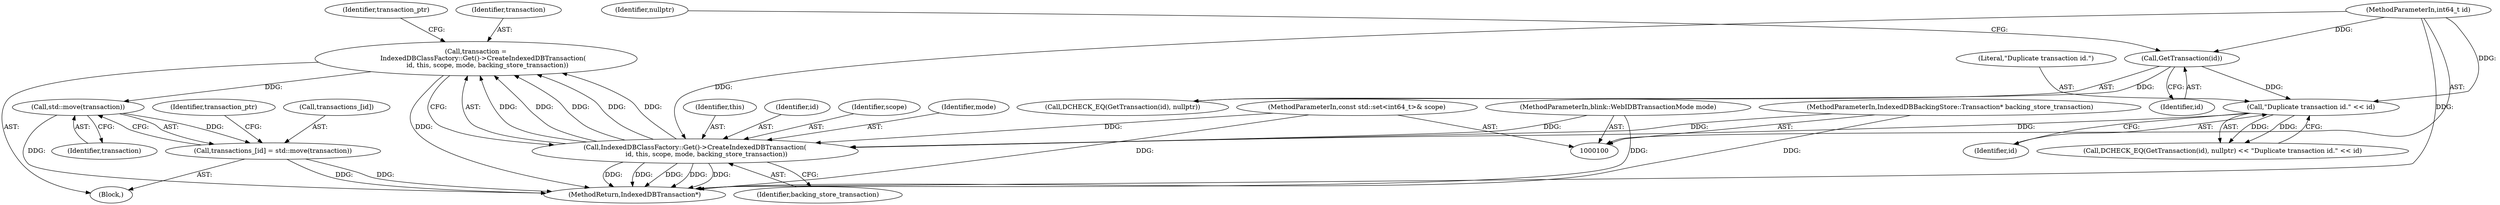 digraph "1_Chrome_11601c08e92732d2883af2057c41c17cba890844_0@API" {
"1000131" [label="(Call,std::move(transaction))"];
"1000115" [label="(Call,transaction =\n       IndexedDBClassFactory::Get()->CreateIndexedDBTransaction(\n           id, this, scope, mode, backing_store_transaction))"];
"1000117" [label="(Call,IndexedDBClassFactory::Get()->CreateIndexedDBTransaction(\n           id, this, scope, mode, backing_store_transaction))"];
"1000111" [label="(Call,\"Duplicate transaction id.\" << id)"];
"1000108" [label="(Call,GetTransaction(id))"];
"1000101" [label="(MethodParameterIn,int64_t id)"];
"1000102" [label="(MethodParameterIn,const std::set<int64_t>& scope)"];
"1000103" [label="(MethodParameterIn,blink::WebIDBTransactionMode mode)"];
"1000104" [label="(MethodParameterIn,IndexedDBBackingStore::Transaction* backing_store_transaction)"];
"1000127" [label="(Call,transactions_[id] = std::move(transaction))"];
"1000101" [label="(MethodParameterIn,int64_t id)"];
"1000117" [label="(Call,IndexedDBClassFactory::Get()->CreateIndexedDBTransaction(\n           id, this, scope, mode, backing_store_transaction))"];
"1000119" [label="(Identifier,this)"];
"1000105" [label="(Block,)"];
"1000110" [label="(Identifier,nullptr)"];
"1000103" [label="(MethodParameterIn,blink::WebIDBTransactionMode mode)"];
"1000108" [label="(Call,GetTransaction(id))"];
"1000115" [label="(Call,transaction =\n       IndexedDBClassFactory::Get()->CreateIndexedDBTransaction(\n           id, this, scope, mode, backing_store_transaction))"];
"1000118" [label="(Identifier,id)"];
"1000135" [label="(MethodReturn,IndexedDBTransaction*)"];
"1000113" [label="(Identifier,id)"];
"1000111" [label="(Call,\"Duplicate transaction id.\" << id)"];
"1000106" [label="(Call,DCHECK_EQ(GetTransaction(id), nullptr) << \"Duplicate transaction id.\" << id)"];
"1000112" [label="(Literal,\"Duplicate transaction id.\")"];
"1000131" [label="(Call,std::move(transaction))"];
"1000107" [label="(Call,DCHECK_EQ(GetTransaction(id), nullptr))"];
"1000134" [label="(Identifier,transaction_ptr)"];
"1000122" [label="(Identifier,backing_store_transaction)"];
"1000104" [label="(MethodParameterIn,IndexedDBBackingStore::Transaction* backing_store_transaction)"];
"1000128" [label="(Call,transactions_[id])"];
"1000102" [label="(MethodParameterIn,const std::set<int64_t>& scope)"];
"1000132" [label="(Identifier,transaction)"];
"1000125" [label="(Identifier,transaction_ptr)"];
"1000116" [label="(Identifier,transaction)"];
"1000120" [label="(Identifier,scope)"];
"1000127" [label="(Call,transactions_[id] = std::move(transaction))"];
"1000121" [label="(Identifier,mode)"];
"1000109" [label="(Identifier,id)"];
"1000131" -> "1000127"  [label="AST: "];
"1000131" -> "1000132"  [label="CFG: "];
"1000132" -> "1000131"  [label="AST: "];
"1000127" -> "1000131"  [label="CFG: "];
"1000131" -> "1000135"  [label="DDG: "];
"1000131" -> "1000127"  [label="DDG: "];
"1000115" -> "1000131"  [label="DDG: "];
"1000115" -> "1000105"  [label="AST: "];
"1000115" -> "1000117"  [label="CFG: "];
"1000116" -> "1000115"  [label="AST: "];
"1000117" -> "1000115"  [label="AST: "];
"1000125" -> "1000115"  [label="CFG: "];
"1000115" -> "1000135"  [label="DDG: "];
"1000117" -> "1000115"  [label="DDG: "];
"1000117" -> "1000115"  [label="DDG: "];
"1000117" -> "1000115"  [label="DDG: "];
"1000117" -> "1000115"  [label="DDG: "];
"1000117" -> "1000115"  [label="DDG: "];
"1000117" -> "1000122"  [label="CFG: "];
"1000118" -> "1000117"  [label="AST: "];
"1000119" -> "1000117"  [label="AST: "];
"1000120" -> "1000117"  [label="AST: "];
"1000121" -> "1000117"  [label="AST: "];
"1000122" -> "1000117"  [label="AST: "];
"1000117" -> "1000135"  [label="DDG: "];
"1000117" -> "1000135"  [label="DDG: "];
"1000117" -> "1000135"  [label="DDG: "];
"1000117" -> "1000135"  [label="DDG: "];
"1000117" -> "1000135"  [label="DDG: "];
"1000111" -> "1000117"  [label="DDG: "];
"1000101" -> "1000117"  [label="DDG: "];
"1000102" -> "1000117"  [label="DDG: "];
"1000103" -> "1000117"  [label="DDG: "];
"1000104" -> "1000117"  [label="DDG: "];
"1000111" -> "1000106"  [label="AST: "];
"1000111" -> "1000113"  [label="CFG: "];
"1000112" -> "1000111"  [label="AST: "];
"1000113" -> "1000111"  [label="AST: "];
"1000106" -> "1000111"  [label="CFG: "];
"1000111" -> "1000106"  [label="DDG: "];
"1000111" -> "1000106"  [label="DDG: "];
"1000108" -> "1000111"  [label="DDG: "];
"1000101" -> "1000111"  [label="DDG: "];
"1000108" -> "1000107"  [label="AST: "];
"1000108" -> "1000109"  [label="CFG: "];
"1000109" -> "1000108"  [label="AST: "];
"1000110" -> "1000108"  [label="CFG: "];
"1000108" -> "1000107"  [label="DDG: "];
"1000101" -> "1000108"  [label="DDG: "];
"1000101" -> "1000100"  [label="AST: "];
"1000101" -> "1000135"  [label="DDG: "];
"1000102" -> "1000100"  [label="AST: "];
"1000102" -> "1000135"  [label="DDG: "];
"1000103" -> "1000100"  [label="AST: "];
"1000103" -> "1000135"  [label="DDG: "];
"1000104" -> "1000100"  [label="AST: "];
"1000104" -> "1000135"  [label="DDG: "];
"1000127" -> "1000105"  [label="AST: "];
"1000128" -> "1000127"  [label="AST: "];
"1000134" -> "1000127"  [label="CFG: "];
"1000127" -> "1000135"  [label="DDG: "];
"1000127" -> "1000135"  [label="DDG: "];
}
